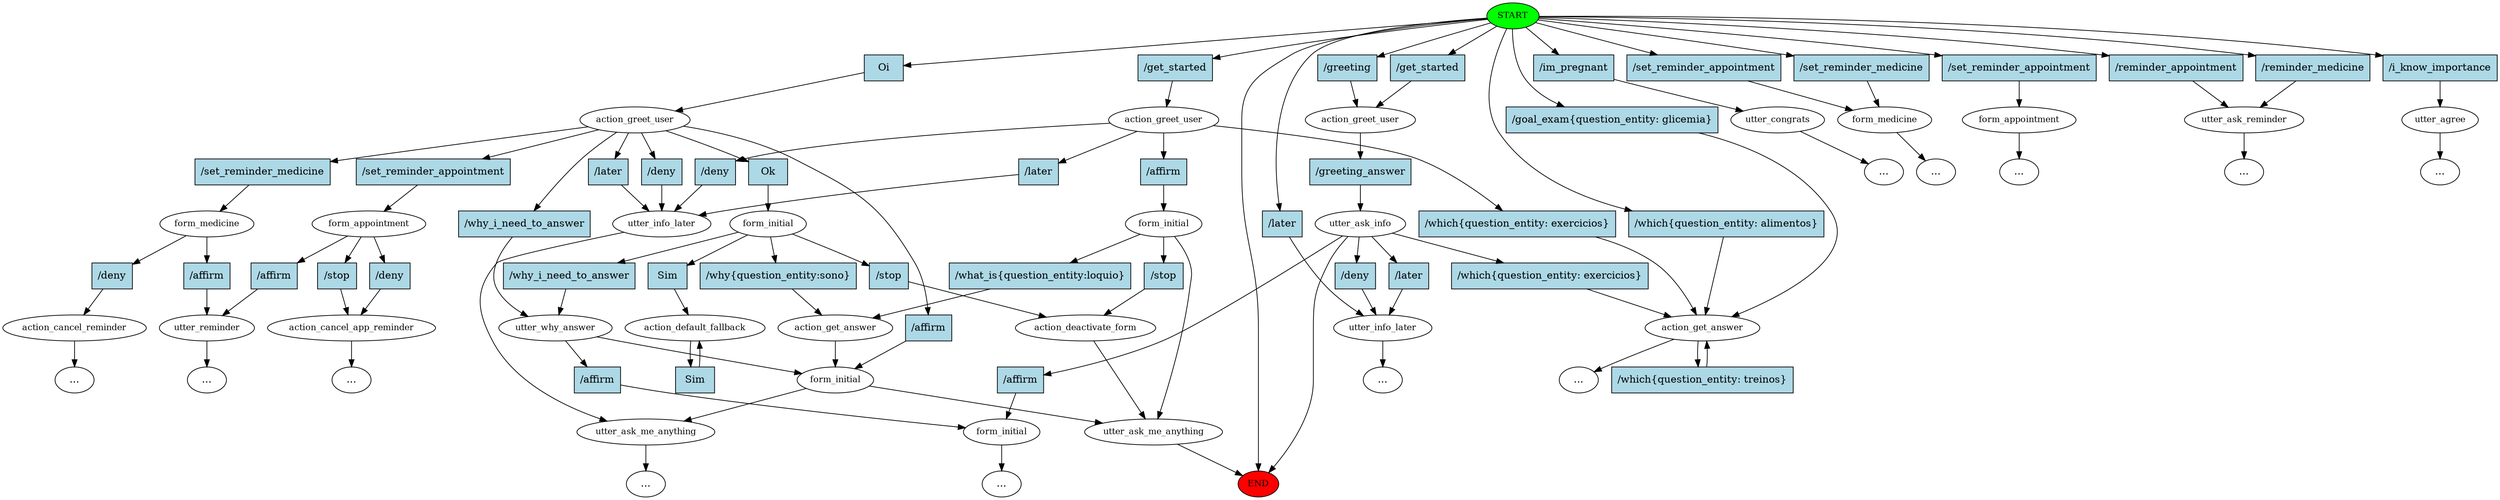 digraph  {
0 [class="start active", fillcolor=green, fontsize=12, label=START, style=filled];
"-1" [class=end, fillcolor=red, fontsize=12, label=END, style=filled];
1 [class=active, fontsize=12, label=action_greet_user];
2 [class="", fontsize=12, label=utter_info_later];
3 [class="", fontsize=12, label=utter_ask_me_anything];
4 [class="", fontsize=12, label=action_greet_user];
5 [class="", fontsize=12, label=utter_ask_info];
6 [class="", fontsize=12, label=utter_info_later];
9 [class="", fontsize=12, label=action_get_answer];
10 [class="", fontsize=12, label=action_greet_user];
"-10" [class=ellipsis, label="..."];
19 [class="", fontsize=12, label=utter_congrats];
"-11" [class=ellipsis, label="..."];
21 [class="", fontsize=12, label=form_initial];
22 [class="", fontsize=12, label=action_get_answer];
23 [class="", fontsize=12, label=form_initial];
27 [class="", fontsize=12, label=utter_ask_me_anything];
29 [class=active, fontsize=12, label=form_initial];
35 [class="", fontsize=12, label=utter_why_answer];
40 [class="", fontsize=12, label=action_deactivate_form];
47 [class="", fontsize=12, label=form_medicine];
48 [class="", fontsize=12, label=utter_reminder];
49 [class="", fontsize=12, label=form_medicine];
52 [class="", fontsize=12, label=action_cancel_reminder];
"-17" [class=ellipsis, label="..."];
67 [class="", fontsize=12, label=form_appointment];
"-23" [class=ellipsis, label="..."];
69 [class="", fontsize=12, label=form_appointment];
"-24" [class=ellipsis, label="..."];
72 [class="", fontsize=12, label=action_cancel_app_reminder];
"-26" [class=ellipsis, label="..."];
"-27" [class=ellipsis, label="..."];
83 [class="", fontsize=12, label=utter_ask_reminder];
"-35" [class=ellipsis, label="..."];
93 [class="", fontsize=12, label=utter_agree];
"-38" [class=ellipsis, label="..."];
99 [class="", fontsize=12, label=form_initial];
"-42" [class=ellipsis, label="..."];
"-43" [class=ellipsis, label="..."];
"-44" [class=ellipsis, label="..."];
117 [class="active dashed", fontsize=12, label=action_default_fallback];
119 [class="intent active", fillcolor=lightblue, label=Oi, shape=rect, style=filled];
120 [class=intent, fillcolor=lightblue, label="/greeting", shape=rect, style=filled];
121 [class=intent, fillcolor=lightblue, label="/get_started", shape=rect, style=filled];
122 [class=intent, fillcolor=lightblue, label="/which{question_entity: alimentos}", shape=rect, style=filled];
123 [class=intent, fillcolor=lightblue, label="/goal_exam{question_entity: glicemia}", shape=rect, style=filled];
124 [class=intent, fillcolor=lightblue, label="/get_started", shape=rect, style=filled];
125 [class=intent, fillcolor=lightblue, label="/im_pregnant", shape=rect, style=filled];
126 [class=intent, fillcolor=lightblue, label="/set_reminder_medicine", shape=rect, style=filled];
127 [class=intent, fillcolor=lightblue, label="/set_reminder_appointment", shape=rect, style=filled];
128 [class=intent, fillcolor=lightblue, label="/set_reminder_appointment", shape=rect, style=filled];
129 [class=intent, fillcolor=lightblue, label="/reminder_medicine", shape=rect, style=filled];
130 [class=intent, fillcolor=lightblue, label="/reminder_appointment", shape=rect, style=filled];
131 [class=intent, fillcolor=lightblue, label="/i_know_importance", shape=rect, style=filled];
132 [class=intent, fillcolor=lightblue, label="/later", shape=rect, style=filled];
133 [class=intent, fillcolor=lightblue, label="/deny", shape=rect, style=filled];
134 [class=intent, fillcolor=lightblue, label="/later", shape=rect, style=filled];
135 [class="intent active", fillcolor=lightblue, label=Ok, shape=rect, style=filled];
136 [class=intent, fillcolor=lightblue, label="/set_reminder_medicine", shape=rect, style=filled];
137 [class=intent, fillcolor=lightblue, label="/set_reminder_appointment", shape=rect, style=filled];
138 [class=intent, fillcolor=lightblue, label="/affirm", shape=rect, style=filled];
139 [class=intent, fillcolor=lightblue, label="/why_i_need_to_answer", shape=rect, style=filled];
140 [class=intent, fillcolor=lightblue, label="/greeting_answer", shape=rect, style=filled];
141 [class=intent, fillcolor=lightblue, label="/later", shape=rect, style=filled];
142 [class=intent, fillcolor=lightblue, label="/deny", shape=rect, style=filled];
143 [class=intent, fillcolor=lightblue, label="/which{question_entity: exercicios}", shape=rect, style=filled];
144 [class=intent, fillcolor=lightblue, label="/affirm", shape=rect, style=filled];
145 [class=intent, fillcolor=lightblue, label="/which{question_entity: treinos}", shape=rect, style=filled];
146 [class=intent, fillcolor=lightblue, label="/affirm", shape=rect, style=filled];
147 [class=intent, fillcolor=lightblue, label="/deny", shape=rect, style=filled];
148 [class=intent, fillcolor=lightblue, label="/later", shape=rect, style=filled];
149 [class=intent, fillcolor=lightblue, label="/which{question_entity: exercicios}", shape=rect, style=filled];
150 [class=intent, fillcolor=lightblue, label="/what_is{question_entity:loquio}", shape=rect, style=filled];
151 [class=intent, fillcolor=lightblue, label="/stop", shape=rect, style=filled];
152 [class=intent, fillcolor=lightblue, label="/why{question_entity:sono}", shape=rect, style=filled];
153 [class=intent, fillcolor=lightblue, label="/why_i_need_to_answer", shape=rect, style=filled];
154 [class="intent active", fillcolor=lightblue, label=Sim, shape=rect, style=filled];
155 [class=intent, fillcolor=lightblue, label="/stop", shape=rect, style=filled];
156 [class=intent, fillcolor=lightblue, label="/affirm", shape=rect, style=filled];
157 [class=intent, fillcolor=lightblue, label="/affirm", shape=rect, style=filled];
158 [class=intent, fillcolor=lightblue, label="/deny", shape=rect, style=filled];
159 [class=intent, fillcolor=lightblue, label="/affirm", shape=rect, style=filled];
160 [class=intent, fillcolor=lightblue, label="/deny", shape=rect, style=filled];
161 [class=intent, fillcolor=lightblue, label="/stop", shape=rect, style=filled];
162 [class="intent active", fillcolor=lightblue, label=Sim, shape=rect, style=filled];
0 -> "-1"  [class="", key=NONE, label=""];
0 -> 119  [class=active, key=0];
0 -> 120  [class="", key=0];
0 -> 121  [class="", key=0];
0 -> 122  [class="", key=0];
0 -> 123  [class="", key=0];
0 -> 124  [class="", key=0];
0 -> 125  [class="", key=0];
0 -> 126  [class="", key=0];
0 -> 127  [class="", key=0];
0 -> 128  [class="", key=0];
0 -> 129  [class="", key=0];
0 -> 130  [class="", key=0];
0 -> 131  [class="", key=0];
0 -> 132  [class="", key=0];
1 -> 133  [class="", key=0];
1 -> 134  [class="", key=0];
1 -> 135  [class=active, key=0];
1 -> 136  [class="", key=0];
1 -> 137  [class="", key=0];
1 -> 138  [class="", key=0];
1 -> 139  [class="", key=0];
2 -> 3  [class="", key=NONE, label=""];
3 -> "-42"  [class="", key=NONE, label=""];
4 -> 140  [class="", key=0];
5 -> "-1"  [class="", key=NONE, label=""];
5 -> 141  [class="", key=0];
5 -> 142  [class="", key=0];
5 -> 143  [class="", key=0];
5 -> 144  [class="", key=0];
6 -> "-44"  [class="", key=NONE, label=""];
9 -> "-10"  [class="", key=NONE, label=""];
9 -> 145  [class="", key=0];
10 -> 146  [class="", key=0];
10 -> 147  [class="", key=0];
10 -> 148  [class="", key=0];
10 -> 149  [class="", key=0];
19 -> "-11"  [class="", key=NONE, label=""];
21 -> 27  [class="", key=NONE, label=""];
21 -> 150  [class="", key=0];
21 -> 151  [class="", key=0];
22 -> 23  [class="", key=NONE, label=""];
23 -> 3  [class="", key=NONE, label=""];
23 -> 27  [class="", key=NONE, label=""];
27 -> "-1"  [class="", key=NONE, label=""];
29 -> 152  [class="", key=0];
29 -> 153  [class="", key=0];
29 -> 154  [class=active, key=0];
29 -> 155  [class="", key=0];
35 -> 23  [class="", key=NONE, label=""];
35 -> 156  [class="", key=0];
40 -> 27  [class="", key=NONE, label=""];
47 -> 157  [class="", key=0];
47 -> 158  [class="", key=0];
48 -> "-23"  [class="", key=NONE, label=""];
49 -> "-27"  [class="", key=NONE, label=""];
52 -> "-17"  [class="", key=NONE, label=""];
67 -> 159  [class="", key=0];
67 -> 160  [class="", key=0];
67 -> 161  [class="", key=0];
69 -> "-24"  [class="", key=NONE, label=""];
72 -> "-26"  [class="", key=NONE, label=""];
83 -> "-35"  [class="", key=NONE, label=""];
93 -> "-38"  [class="", key=NONE, label=""];
99 -> "-43"  [class="", key=NONE, label=""];
117 -> 162  [class=active, key=0];
119 -> 1  [class=active, key=0];
120 -> 4  [class="", key=0];
121 -> 4  [class="", key=0];
122 -> 9  [class="", key=0];
123 -> 9  [class="", key=0];
124 -> 10  [class="", key=0];
125 -> 19  [class="", key=0];
126 -> 49  [class="", key=0];
127 -> 49  [class="", key=0];
128 -> 69  [class="", key=0];
129 -> 83  [class="", key=0];
130 -> 83  [class="", key=0];
131 -> 93  [class="", key=0];
132 -> 6  [class="", key=0];
133 -> 2  [class="", key=0];
134 -> 2  [class="", key=0];
135 -> 29  [class=active, key=0];
136 -> 47  [class="", key=0];
137 -> 67  [class="", key=0];
138 -> 23  [class="", key=0];
139 -> 35  [class="", key=0];
140 -> 5  [class="", key=0];
141 -> 6  [class="", key=0];
142 -> 6  [class="", key=0];
143 -> 9  [class="", key=0];
144 -> 99  [class="", key=0];
145 -> 9  [class="", key=0];
146 -> 21  [class="", key=0];
147 -> 2  [class="", key=0];
148 -> 2  [class="", key=0];
149 -> 9  [class="", key=0];
150 -> 22  [class="", key=0];
151 -> 40  [class="", key=0];
152 -> 22  [class="", key=0];
153 -> 35  [class="", key=0];
154 -> 117  [class=active, key=0];
155 -> 40  [class="", key=0];
156 -> 99  [class="", key=0];
157 -> 48  [class="", key=0];
158 -> 52  [class="", key=0];
159 -> 48  [class="", key=0];
160 -> 72  [class="", key=0];
161 -> 72  [class="", key=0];
162 -> 117  [class=active, key=0];
}
